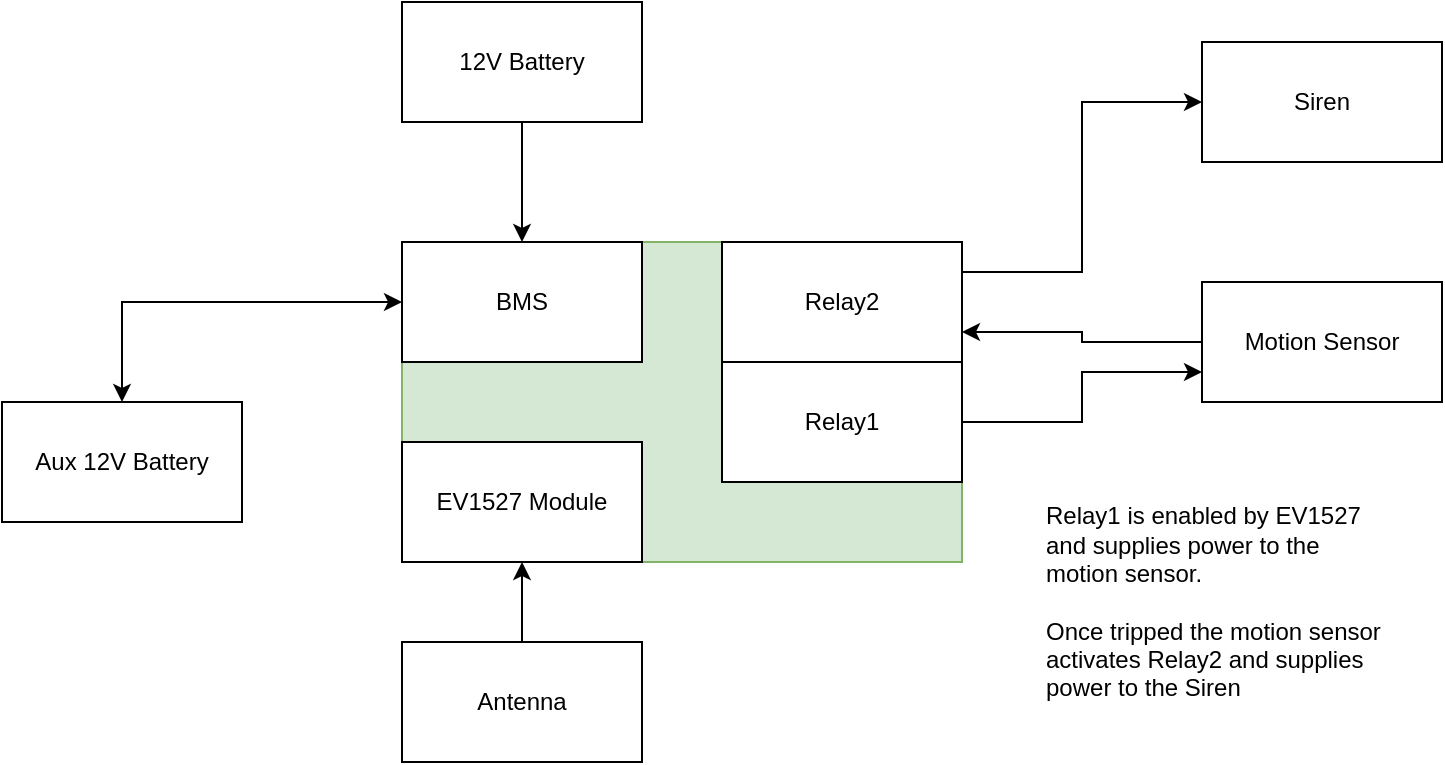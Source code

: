 <mxfile version="13.8.2" type="github">
  <diagram id="VFYkWOyQrFgfCgSsyagO" name="Overview">
    <mxGraphModel dx="1122" dy="795" grid="1" gridSize="10" guides="1" tooltips="1" connect="1" arrows="1" fold="1" page="1" pageScale="1" pageWidth="850" pageHeight="1100" math="0" shadow="0">
      <root>
        <mxCell id="0" />
        <mxCell id="1" parent="0" />
        <mxCell id="4uYYf8xD5izp8TEkNXEM-1" value="Siren" style="rounded=0;whiteSpace=wrap;html=1;" vertex="1" parent="1">
          <mxGeometry x="640" y="300" width="120" height="60" as="geometry" />
        </mxCell>
        <mxCell id="4uYYf8xD5izp8TEkNXEM-16" style="edgeStyle=orthogonalEdgeStyle;rounded=0;orthogonalLoop=1;jettySize=auto;html=1;exitX=0.5;exitY=1;exitDx=0;exitDy=0;entryX=0.5;entryY=0;entryDx=0;entryDy=0;startArrow=none;startFill=0;endArrow=classic;endFill=1;" edge="1" parent="1" source="4uYYf8xD5izp8TEkNXEM-2" target="4uYYf8xD5izp8TEkNXEM-3">
          <mxGeometry relative="1" as="geometry" />
        </mxCell>
        <mxCell id="4uYYf8xD5izp8TEkNXEM-2" value="12V Battery" style="rounded=0;whiteSpace=wrap;html=1;" vertex="1" parent="1">
          <mxGeometry x="240" y="280" width="120" height="60" as="geometry" />
        </mxCell>
        <mxCell id="4uYYf8xD5izp8TEkNXEM-4" value="Aux 12V Battery" style="rounded=0;whiteSpace=wrap;html=1;" vertex="1" parent="1">
          <mxGeometry x="40" y="480" width="120" height="60" as="geometry" />
        </mxCell>
        <mxCell id="4uYYf8xD5izp8TEkNXEM-7" value="" style="group" vertex="1" connectable="0" parent="1">
          <mxGeometry x="240" y="400" width="280" height="160" as="geometry" />
        </mxCell>
        <mxCell id="4uYYf8xD5izp8TEkNXEM-5" value="" style="rounded=0;whiteSpace=wrap;html=1;fillColor=#d5e8d4;strokeColor=#82b366;" vertex="1" parent="4uYYf8xD5izp8TEkNXEM-7">
          <mxGeometry width="280" height="160" as="geometry" />
        </mxCell>
        <mxCell id="4uYYf8xD5izp8TEkNXEM-3" value="BMS" style="rounded=0;whiteSpace=wrap;html=1;" vertex="1" parent="4uYYf8xD5izp8TEkNXEM-7">
          <mxGeometry width="120" height="60" as="geometry" />
        </mxCell>
        <mxCell id="4uYYf8xD5izp8TEkNXEM-8" value="Relay1" style="rounded=0;whiteSpace=wrap;html=1;" vertex="1" parent="4uYYf8xD5izp8TEkNXEM-7">
          <mxGeometry x="160" y="60" width="120" height="60" as="geometry" />
        </mxCell>
        <mxCell id="4uYYf8xD5izp8TEkNXEM-10" value="Relay2" style="rounded=0;whiteSpace=wrap;html=1;" vertex="1" parent="4uYYf8xD5izp8TEkNXEM-7">
          <mxGeometry x="160" width="120" height="60" as="geometry" />
        </mxCell>
        <mxCell id="4uYYf8xD5izp8TEkNXEM-9" value="EV1527 Module" style="rounded=0;whiteSpace=wrap;html=1;" vertex="1" parent="4uYYf8xD5izp8TEkNXEM-7">
          <mxGeometry y="100" width="120" height="60" as="geometry" />
        </mxCell>
        <mxCell id="4uYYf8xD5izp8TEkNXEM-11" value="Antenna" style="rounded=0;whiteSpace=wrap;html=1;" vertex="1" parent="1">
          <mxGeometry x="240" y="600" width="120" height="60" as="geometry" />
        </mxCell>
        <mxCell id="4uYYf8xD5izp8TEkNXEM-13" style="edgeStyle=orthogonalEdgeStyle;rounded=0;orthogonalLoop=1;jettySize=auto;html=1;exitX=0.5;exitY=1;exitDx=0;exitDy=0;entryX=0.5;entryY=0;entryDx=0;entryDy=0;endArrow=none;endFill=0;startArrow=classic;startFill=1;" edge="1" parent="1" source="4uYYf8xD5izp8TEkNXEM-9" target="4uYYf8xD5izp8TEkNXEM-11">
          <mxGeometry relative="1" as="geometry" />
        </mxCell>
        <mxCell id="4uYYf8xD5izp8TEkNXEM-18" style="edgeStyle=orthogonalEdgeStyle;rounded=0;orthogonalLoop=1;jettySize=auto;html=1;exitX=0;exitY=0.5;exitDx=0;exitDy=0;entryX=1;entryY=0.75;entryDx=0;entryDy=0;startArrow=none;startFill=0;endArrow=classic;endFill=1;" edge="1" parent="1" source="4uYYf8xD5izp8TEkNXEM-14" target="4uYYf8xD5izp8TEkNXEM-10">
          <mxGeometry relative="1" as="geometry" />
        </mxCell>
        <mxCell id="4uYYf8xD5izp8TEkNXEM-14" value="Motion Sensor" style="rounded=0;whiteSpace=wrap;html=1;" vertex="1" parent="1">
          <mxGeometry x="640" y="420" width="120" height="60" as="geometry" />
        </mxCell>
        <mxCell id="4uYYf8xD5izp8TEkNXEM-17" style="edgeStyle=orthogonalEdgeStyle;rounded=0;orthogonalLoop=1;jettySize=auto;html=1;exitX=0;exitY=0.5;exitDx=0;exitDy=0;entryX=0.5;entryY=0;entryDx=0;entryDy=0;startArrow=classic;startFill=1;endArrow=classic;endFill=1;" edge="1" parent="1" source="4uYYf8xD5izp8TEkNXEM-3" target="4uYYf8xD5izp8TEkNXEM-4">
          <mxGeometry relative="1" as="geometry" />
        </mxCell>
        <mxCell id="4uYYf8xD5izp8TEkNXEM-19" style="edgeStyle=orthogonalEdgeStyle;rounded=0;orthogonalLoop=1;jettySize=auto;html=1;exitX=1;exitY=0.25;exitDx=0;exitDy=0;entryX=0;entryY=0.5;entryDx=0;entryDy=0;startArrow=none;startFill=0;endArrow=classic;endFill=1;" edge="1" parent="1" source="4uYYf8xD5izp8TEkNXEM-10" target="4uYYf8xD5izp8TEkNXEM-1">
          <mxGeometry relative="1" as="geometry" />
        </mxCell>
        <mxCell id="4uYYf8xD5izp8TEkNXEM-20" style="edgeStyle=orthogonalEdgeStyle;rounded=0;orthogonalLoop=1;jettySize=auto;html=1;exitX=1;exitY=0.5;exitDx=0;exitDy=0;entryX=0;entryY=0.75;entryDx=0;entryDy=0;startArrow=none;startFill=0;endArrow=classic;endFill=1;" edge="1" parent="1" source="4uYYf8xD5izp8TEkNXEM-8" target="4uYYf8xD5izp8TEkNXEM-14">
          <mxGeometry relative="1" as="geometry" />
        </mxCell>
        <mxCell id="4uYYf8xD5izp8TEkNXEM-21" value="Relay1 is enabled by EV1527 and supplies power to the motion sensor.&lt;br&gt;&lt;br&gt;Once tripped the motion sensor activates Relay2 and supplies power to the Siren" style="text;html=1;strokeColor=none;fillColor=none;align=left;verticalAlign=middle;whiteSpace=wrap;rounded=0;" vertex="1" parent="1">
          <mxGeometry x="560" y="530" width="170" height="100" as="geometry" />
        </mxCell>
      </root>
    </mxGraphModel>
  </diagram>
</mxfile>
